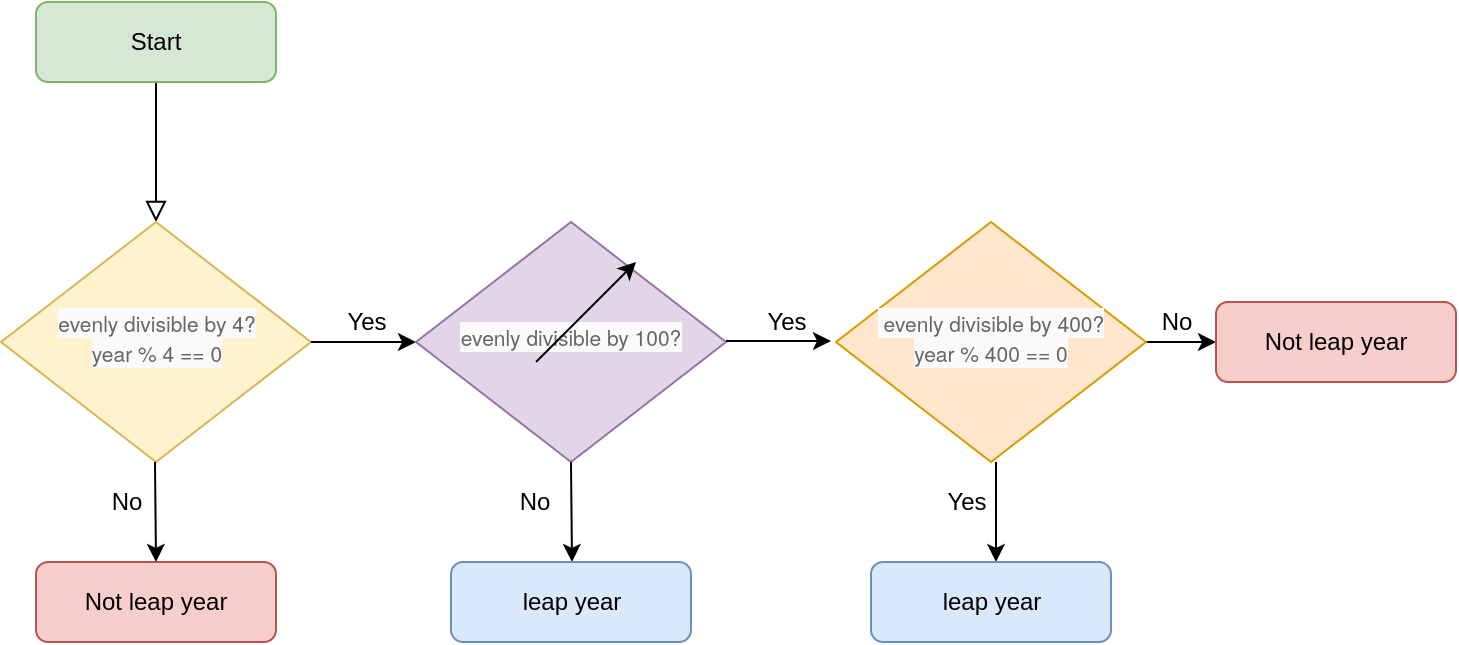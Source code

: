 <mxfile version="15.9.4" type="github">
  <diagram id="C5RBs43oDa-KdzZeNtuy" name="Page-1">
    <mxGraphModel dx="1038" dy="500" grid="1" gridSize="10" guides="1" tooltips="1" connect="1" arrows="1" fold="1" page="1" pageScale="1" pageWidth="827" pageHeight="1169" background="none" math="0" shadow="0">
      <root>
        <mxCell id="WIyWlLk6GJQsqaUBKTNV-0" />
        <mxCell id="WIyWlLk6GJQsqaUBKTNV-1" parent="WIyWlLk6GJQsqaUBKTNV-0" />
        <mxCell id="WIyWlLk6GJQsqaUBKTNV-2" value="" style="rounded=0;html=1;jettySize=auto;orthogonalLoop=1;fontSize=11;endArrow=block;endFill=0;endSize=8;strokeWidth=1;shadow=0;labelBackgroundColor=none;edgeStyle=orthogonalEdgeStyle;" parent="WIyWlLk6GJQsqaUBKTNV-1" source="WIyWlLk6GJQsqaUBKTNV-3" target="WIyWlLk6GJQsqaUBKTNV-6" edge="1">
          <mxGeometry relative="1" as="geometry" />
        </mxCell>
        <mxCell id="WIyWlLk6GJQsqaUBKTNV-3" value="Start" style="rounded=1;whiteSpace=wrap;html=1;fontSize=12;glass=0;strokeWidth=1;shadow=0;fillColor=#d5e8d4;strokeColor=#82b366;" parent="WIyWlLk6GJQsqaUBKTNV-1" vertex="1">
          <mxGeometry x="180" y="80" width="120" height="40" as="geometry" />
        </mxCell>
        <mxCell id="WIyWlLk6GJQsqaUBKTNV-6" value="&lt;span style=&quot;color: rgb(102 , 102 , 102) ; font-family: &amp;#34;metropolis&amp;#34; , &amp;#34;avenir next&amp;#34; , &amp;#34;helvetica neue&amp;#34; , &amp;#34;arial&amp;#34; , sans-serif ; font-size: 10.5px ; background-color: rgb(250 , 250 , 250)&quot;&gt;evenly divisible by 4?&lt;br&gt;&lt;/span&gt;&lt;span style=&quot;color: rgb(102 , 102 , 102) ; font-family: &amp;#34;metropolis&amp;#34; , &amp;#34;avenir next&amp;#34; , &amp;#34;helvetica neue&amp;#34; , &amp;#34;arial&amp;#34; , sans-serif ; font-size: 10.5px ; background-color: rgb(250 , 250 , 250)&quot;&gt;year % 4 == 0&lt;/span&gt;&lt;span style=&quot;color: rgb(102 , 102 , 102) ; font-family: &amp;#34;metropolis&amp;#34; , &amp;#34;avenir next&amp;#34; , &amp;#34;helvetica neue&amp;#34; , &amp;#34;arial&amp;#34; , sans-serif ; font-size: 10.5px ; background-color: rgb(250 , 250 , 250)&quot;&gt;&lt;br&gt;&lt;/span&gt;" style="rhombus;whiteSpace=wrap;html=1;shadow=0;fontFamily=Helvetica;fontSize=12;align=center;strokeWidth=1;spacing=6;spacingTop=-4;fillColor=#fff2cc;strokeColor=#d6b656;" parent="WIyWlLk6GJQsqaUBKTNV-1" vertex="1">
          <mxGeometry x="162.5" y="190" width="155" height="120" as="geometry" />
        </mxCell>
        <mxCell id="WIyWlLk6GJQsqaUBKTNV-11" value="Not leap year" style="rounded=1;whiteSpace=wrap;html=1;fontSize=12;glass=0;strokeWidth=1;shadow=0;fillColor=#f8cecc;strokeColor=#b85450;" parent="WIyWlLk6GJQsqaUBKTNV-1" vertex="1">
          <mxGeometry x="180" y="360" width="120" height="40" as="geometry" />
        </mxCell>
        <mxCell id="x_gosHO5D3b1VZ5-VZWY-1" value="" style="endArrow=classic;html=1;rounded=0;exitX=1;exitY=0.5;exitDx=0;exitDy=0;" edge="1" parent="WIyWlLk6GJQsqaUBKTNV-1" source="WIyWlLk6GJQsqaUBKTNV-6">
          <mxGeometry width="50" height="50" relative="1" as="geometry">
            <mxPoint x="290" y="220" as="sourcePoint" />
            <mxPoint x="370" y="250" as="targetPoint" />
          </mxGeometry>
        </mxCell>
        <mxCell id="x_gosHO5D3b1VZ5-VZWY-4" value="&lt;span style=&quot;color: rgb(102 , 102 , 102) ; font-family: &amp;#34;metropolis&amp;#34; , &amp;#34;avenir next&amp;#34; , &amp;#34;helvetica neue&amp;#34; , &amp;#34;arial&amp;#34; , sans-serif ; font-size: 10.5px ; background-color: rgb(250 , 250 , 250)&quot;&gt;evenly divisible by 100?&lt;/span&gt;&lt;span style=&quot;color: rgb(102 , 102 , 102) ; font-family: &amp;#34;metropolis&amp;#34; , &amp;#34;avenir next&amp;#34; , &amp;#34;helvetica neue&amp;#34; , &amp;#34;arial&amp;#34; , sans-serif ; font-size: 10.5px ; background-color: rgb(250 , 250 , 250)&quot;&gt;&lt;br&gt;&lt;/span&gt;" style="rhombus;whiteSpace=wrap;html=1;shadow=0;fontFamily=Helvetica;fontSize=12;align=center;strokeWidth=1;spacing=6;spacingTop=-4;fillColor=#e1d5e7;strokeColor=#9673a6;" vertex="1" parent="WIyWlLk6GJQsqaUBKTNV-1">
          <mxGeometry x="370" y="190" width="155" height="120" as="geometry" />
        </mxCell>
        <mxCell id="x_gosHO5D3b1VZ5-VZWY-6" value="" style="endArrow=classic;html=1;rounded=0;exitX=1;exitY=0.5;exitDx=0;exitDy=0;" edge="1" parent="WIyWlLk6GJQsqaUBKTNV-1">
          <mxGeometry width="50" height="50" relative="1" as="geometry">
            <mxPoint x="525" y="249.5" as="sourcePoint" />
            <mxPoint x="577.5" y="249.5" as="targetPoint" />
          </mxGeometry>
        </mxCell>
        <mxCell id="x_gosHO5D3b1VZ5-VZWY-20" style="edgeStyle=orthogonalEdgeStyle;rounded=0;orthogonalLoop=1;jettySize=auto;html=1;exitX=1;exitY=0.5;exitDx=0;exitDy=0;entryX=0;entryY=0.5;entryDx=0;entryDy=0;" edge="1" parent="WIyWlLk6GJQsqaUBKTNV-1" source="x_gosHO5D3b1VZ5-VZWY-7" target="x_gosHO5D3b1VZ5-VZWY-21">
          <mxGeometry relative="1" as="geometry">
            <mxPoint x="760" y="250" as="targetPoint" />
          </mxGeometry>
        </mxCell>
        <mxCell id="x_gosHO5D3b1VZ5-VZWY-7" value="&lt;span style=&quot;color: rgb(102 , 102 , 102) ; font-family: &amp;#34;metropolis&amp;#34; , &amp;#34;avenir next&amp;#34; , &amp;#34;helvetica neue&amp;#34; , &amp;#34;arial&amp;#34; , sans-serif ; font-size: 10.5px ; background-color: rgb(250 , 250 , 250)&quot;&gt;&amp;nbsp;&lt;/span&gt;&lt;span style=&quot;color: rgb(102 , 102 , 102) ; font-family: &amp;#34;metropolis&amp;#34; , &amp;#34;avenir next&amp;#34; , &amp;#34;helvetica neue&amp;#34; , &amp;#34;arial&amp;#34; , sans-serif ; font-size: 10.5px ; background-color: rgb(250 , 250 , 250)&quot;&gt;evenly divisible by 400?&lt;/span&gt;&lt;br style=&quot;color: rgb(102 , 102 , 102) ; font-family: &amp;#34;metropolis&amp;#34; , &amp;#34;avenir next&amp;#34; , &amp;#34;helvetica neue&amp;#34; , &amp;#34;arial&amp;#34; , sans-serif ; font-size: 10.5px&quot;&gt;&lt;span style=&quot;color: rgb(102 , 102 , 102) ; font-family: &amp;#34;metropolis&amp;#34; , &amp;#34;avenir next&amp;#34; , &amp;#34;helvetica neue&amp;#34; , &amp;#34;arial&amp;#34; , sans-serif ; font-size: 10.5px ; background-color: rgb(250 , 250 , 250)&quot;&gt;year % 400 == 0&lt;/span&gt;" style="rhombus;whiteSpace=wrap;html=1;shadow=0;fontFamily=Helvetica;fontSize=12;align=center;strokeWidth=1;spacing=6;spacingTop=-4;fillColor=#ffe6cc;strokeColor=#d79b00;" vertex="1" parent="WIyWlLk6GJQsqaUBKTNV-1">
          <mxGeometry x="580" y="190" width="155" height="120" as="geometry" />
        </mxCell>
        <mxCell id="x_gosHO5D3b1VZ5-VZWY-8" value="" style="endArrow=classic;html=1;rounded=0;" edge="1" parent="WIyWlLk6GJQsqaUBKTNV-1">
          <mxGeometry width="50" height="50" relative="1" as="geometry">
            <mxPoint x="660" y="310" as="sourcePoint" />
            <mxPoint x="660" y="360" as="targetPoint" />
            <Array as="points">
              <mxPoint x="660" y="310" />
            </Array>
          </mxGeometry>
        </mxCell>
        <mxCell id="x_gosHO5D3b1VZ5-VZWY-9" value="No" style="text;html=1;align=center;verticalAlign=middle;resizable=0;points=[];autosize=1;strokeColor=none;fillColor=none;" vertex="1" parent="WIyWlLk6GJQsqaUBKTNV-1">
          <mxGeometry x="210" y="320" width="30" height="20" as="geometry" />
        </mxCell>
        <mxCell id="x_gosHO5D3b1VZ5-VZWY-10" value="Yes" style="text;html=1;align=center;verticalAlign=middle;resizable=0;points=[];autosize=1;strokeColor=none;fillColor=none;" vertex="1" parent="WIyWlLk6GJQsqaUBKTNV-1">
          <mxGeometry x="540" y="230" width="30" height="20" as="geometry" />
        </mxCell>
        <mxCell id="x_gosHO5D3b1VZ5-VZWY-11" value="Yes" style="text;html=1;align=center;verticalAlign=middle;resizable=0;points=[];autosize=1;strokeColor=none;fillColor=none;" vertex="1" parent="WIyWlLk6GJQsqaUBKTNV-1">
          <mxGeometry x="330" y="230" width="30" height="20" as="geometry" />
        </mxCell>
        <mxCell id="x_gosHO5D3b1VZ5-VZWY-12" value="Yes" style="text;html=1;align=center;verticalAlign=middle;resizable=0;points=[];autosize=1;strokeColor=none;fillColor=none;" vertex="1" parent="WIyWlLk6GJQsqaUBKTNV-1">
          <mxGeometry x="630" y="320" width="30" height="20" as="geometry" />
        </mxCell>
        <mxCell id="x_gosHO5D3b1VZ5-VZWY-13" value="leap year" style="rounded=1;whiteSpace=wrap;html=1;fontSize=12;glass=0;strokeWidth=1;shadow=0;fillColor=#dae8fc;strokeColor=#6c8ebf;" vertex="1" parent="WIyWlLk6GJQsqaUBKTNV-1">
          <mxGeometry x="597.5" y="360" width="120" height="40" as="geometry" />
        </mxCell>
        <mxCell id="x_gosHO5D3b1VZ5-VZWY-14" value="" style="endArrow=classic;html=1;rounded=0;exitX=0.5;exitY=1;exitDx=0;exitDy=0;" edge="1" parent="WIyWlLk6GJQsqaUBKTNV-1" source="x_gosHO5D3b1VZ5-VZWY-4">
          <mxGeometry width="50" height="50" relative="1" as="geometry">
            <mxPoint x="430" y="260" as="sourcePoint" />
            <mxPoint x="448" y="360" as="targetPoint" />
          </mxGeometry>
        </mxCell>
        <mxCell id="x_gosHO5D3b1VZ5-VZWY-15" value="leap year" style="rounded=1;whiteSpace=wrap;html=1;fontSize=12;glass=0;strokeWidth=1;shadow=0;fillColor=#dae8fc;strokeColor=#6c8ebf;" vertex="1" parent="WIyWlLk6GJQsqaUBKTNV-1">
          <mxGeometry x="387.5" y="360" width="120" height="40" as="geometry" />
        </mxCell>
        <mxCell id="x_gosHO5D3b1VZ5-VZWY-16" value="No" style="text;html=1;align=center;verticalAlign=middle;resizable=0;points=[];autosize=1;strokeColor=none;fillColor=none;" vertex="1" parent="WIyWlLk6GJQsqaUBKTNV-1">
          <mxGeometry x="414" y="320" width="30" height="20" as="geometry" />
        </mxCell>
        <mxCell id="x_gosHO5D3b1VZ5-VZWY-18" value="" style="endArrow=classic;html=1;rounded=0;exitX=0.5;exitY=1;exitDx=0;exitDy=0;" edge="1" parent="WIyWlLk6GJQsqaUBKTNV-1">
          <mxGeometry width="50" height="50" relative="1" as="geometry">
            <mxPoint x="239.5" y="310" as="sourcePoint" />
            <mxPoint x="240" y="360" as="targetPoint" />
          </mxGeometry>
        </mxCell>
        <mxCell id="x_gosHO5D3b1VZ5-VZWY-19" value="" style="endArrow=classic;html=1;rounded=0;" edge="1" parent="WIyWlLk6GJQsqaUBKTNV-1">
          <mxGeometry width="50" height="50" relative="1" as="geometry">
            <mxPoint x="430" y="260" as="sourcePoint" />
            <mxPoint x="480" y="210" as="targetPoint" />
          </mxGeometry>
        </mxCell>
        <mxCell id="x_gosHO5D3b1VZ5-VZWY-21" value="Not leap year" style="rounded=1;whiteSpace=wrap;html=1;fontSize=12;glass=0;strokeWidth=1;shadow=0;fillColor=#f8cecc;strokeColor=#b85450;" vertex="1" parent="WIyWlLk6GJQsqaUBKTNV-1">
          <mxGeometry x="770" y="230" width="120" height="40" as="geometry" />
        </mxCell>
        <mxCell id="x_gosHO5D3b1VZ5-VZWY-23" value="No" style="text;html=1;align=center;verticalAlign=middle;resizable=0;points=[];autosize=1;strokeColor=none;fillColor=none;" vertex="1" parent="WIyWlLk6GJQsqaUBKTNV-1">
          <mxGeometry x="735" y="230" width="30" height="20" as="geometry" />
        </mxCell>
      </root>
    </mxGraphModel>
  </diagram>
</mxfile>
